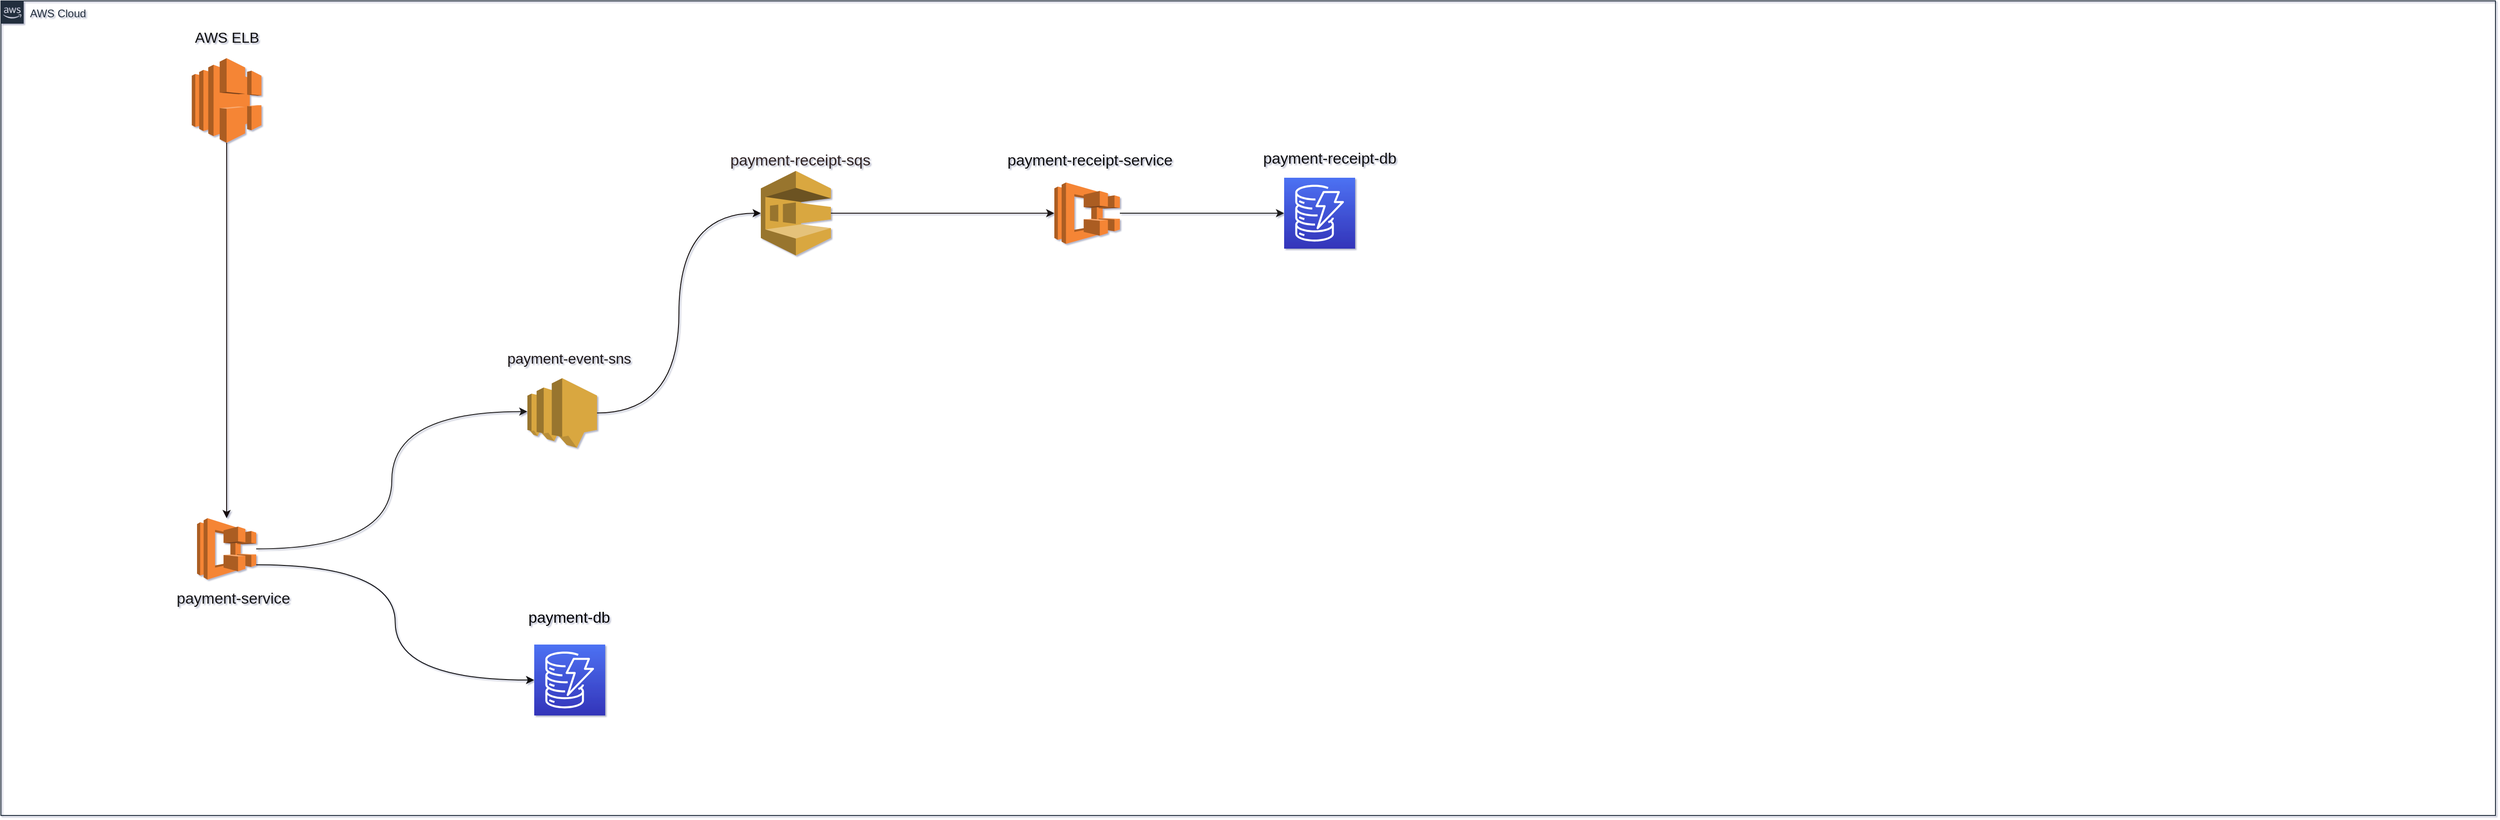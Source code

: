 <mxfile version="21.3.7" type="github">
  <diagram id="sx4DB-smJGjERo_jBSHq" name="Page-1">
    <mxGraphModel dx="3411" dy="2958" grid="0" gridSize="10" guides="1" tooltips="1" connect="1" arrows="1" fold="1" page="1" pageScale="1" pageWidth="827" pageHeight="1169" background="#FFFFFF" math="0" shadow="1">
      <root>
        <mxCell id="0" />
        <mxCell id="1" parent="0" />
        <mxCell id="05hHKeat-juu67TqZmML-76" value="AWS Cloud" style="points=[[0,0],[0.25,0],[0.5,0],[0.75,0],[1,0],[1,0.25],[1,0.5],[1,0.75],[1,1],[0.75,1],[0.5,1],[0.25,1],[0,1],[0,0.75],[0,0.5],[0,0.25]];outlineConnect=0;gradientColor=none;html=1;whiteSpace=wrap;fontSize=12;fontStyle=0;container=1;pointerEvents=0;collapsible=0;recursiveResize=0;shape=mxgraph.aws4.group;grIcon=mxgraph.aws4.group_aws_cloud_alt;strokeColor=#232F3E;fillColor=none;verticalAlign=top;align=left;spacingLeft=30;fontColor=#232F3E;dashed=0;rounded=1;" parent="1" vertex="1">
          <mxGeometry x="20" y="-170" width="2741" height="896" as="geometry" />
        </mxCell>
        <mxCell id="Bep4C9arfv8VF3FYXjHi-2" value="&lt;font style=&quot;font-size: 17px;&quot;&gt;payment-service&lt;/font&gt;" style="text;html=1;align=center;verticalAlign=middle;resizable=0;points=[];autosize=1;strokeColor=none;fillColor=none;fontColor=#151313;" parent="05hHKeat-juu67TqZmML-76" vertex="1">
          <mxGeometry x="187" y="648" width="135" height="20" as="geometry" />
        </mxCell>
        <mxCell id="gEH1WUusGIEwQWeTA551-2" style="edgeStyle=orthogonalEdgeStyle;orthogonalLoop=1;jettySize=auto;html=1;entryX=0;entryY=0.48;entryDx=0;entryDy=0;entryPerimeter=0;curved=1;strokeColor=#1d1b1b;" parent="05hHKeat-juu67TqZmML-76" source="Bep4C9arfv8VF3FYXjHi-3" target="Bep4C9arfv8VF3FYXjHi-16" edge="1">
          <mxGeometry relative="1" as="geometry" />
        </mxCell>
        <mxCell id="gEH1WUusGIEwQWeTA551-4" style="edgeStyle=orthogonalEdgeStyle;curved=1;orthogonalLoop=1;jettySize=auto;html=1;exitX=1;exitY=0.76;exitDx=0;exitDy=0;exitPerimeter=0;entryX=0;entryY=0.5;entryDx=0;entryDy=0;entryPerimeter=0;strokeColor=#0d0c0c;" parent="05hHKeat-juu67TqZmML-76" source="Bep4C9arfv8VF3FYXjHi-3" target="Bep4C9arfv8VF3FYXjHi-10" edge="1">
          <mxGeometry relative="1" as="geometry" />
        </mxCell>
        <mxCell id="Bep4C9arfv8VF3FYXjHi-3" value="" style="outlineConnect=0;dashed=0;verticalLabelPosition=bottom;verticalAlign=top;align=center;html=1;shape=mxgraph.aws3.ecs;fillColor=#F58534;gradientColor=none;fontSize=17;" parent="05hHKeat-juu67TqZmML-76" vertex="1">
          <mxGeometry x="215.5" y="569" width="65" height="67.5" as="geometry" />
        </mxCell>
        <mxCell id="Bep4C9arfv8VF3FYXjHi-4" value="payment-receipt-service" style="text;align=left;verticalAlign=top;resizable=0;points=[];autosize=1;strokeColor=none;fillColor=none;fontColor=#100f0f;labelBackgroundColor=none;labelBorderColor=none;fontSize=17;" parent="05hHKeat-juu67TqZmML-76" vertex="1">
          <mxGeometry x="1104" y="158" width="199" height="32" as="geometry" />
        </mxCell>
        <mxCell id="gEH1WUusGIEwQWeTA551-21" style="edgeStyle=orthogonalEdgeStyle;curved=1;orthogonalLoop=1;jettySize=auto;html=1;fontSize=17;strokeColor=#1d1b1b;" parent="05hHKeat-juu67TqZmML-76" source="Bep4C9arfv8VF3FYXjHi-5" target="gEH1WUusGIEwQWeTA551-16" edge="1">
          <mxGeometry relative="1" as="geometry" />
        </mxCell>
        <mxCell id="Bep4C9arfv8VF3FYXjHi-5" value="" style="outlineConnect=0;dashed=0;verticalLabelPosition=bottom;verticalAlign=top;align=center;html=1;shape=mxgraph.aws3.ecs;fillColor=#F58534;gradientColor=none;fontSize=17;" parent="05hHKeat-juu67TqZmML-76" vertex="1">
          <mxGeometry x="1157.5" y="199.75" width="72" height="67.5" as="geometry" />
        </mxCell>
        <mxCell id="Bep4C9arfv8VF3FYXjHi-10" value="" style="points=[[0,0,0],[0.25,0,0],[0.5,0,0],[0.75,0,0],[1,0,0],[0,1,0],[0.25,1,0],[0.5,1,0],[0.75,1,0],[1,1,0],[0,0.25,0],[0,0.5,0],[0,0.75,0],[1,0.25,0],[1,0.5,0],[1,0.75,0]];outlineConnect=0;fontColor=#232F3E;gradientColor=#4D72F3;gradientDirection=north;fillColor=#3334B9;strokeColor=#ffffff;dashed=0;verticalLabelPosition=bottom;verticalAlign=top;align=center;html=1;fontSize=12;fontStyle=0;aspect=fixed;shape=mxgraph.aws4.resourceIcon;resIcon=mxgraph.aws4.dynamodb;" parent="05hHKeat-juu67TqZmML-76" vertex="1">
          <mxGeometry x="586" y="708" width="78" height="78" as="geometry" />
        </mxCell>
        <mxCell id="05hHKeat-juu67TqZmML-3" value="&lt;font style=&quot;font-size: 16px;&quot;&gt;AWS ELB&lt;/font&gt;" style="text;html=1;align=center;verticalAlign=middle;resizable=0;points=[];autosize=1;strokeColor=none;fillColor=none;rounded=1;fontColor=#0d0c0c;" parent="05hHKeat-juu67TqZmML-76" vertex="1">
          <mxGeometry x="203.5" y="24" width="89" height="31" as="geometry" />
        </mxCell>
        <mxCell id="Bep4C9arfv8VF3FYXjHi-15" value="&lt;font style=&quot;font-size: 17px;&quot;&gt;payment-db&lt;/font&gt;" style="text;html=1;align=center;verticalAlign=middle;resizable=0;points=[];autosize=1;fontSize=14;labelBorderColor=none;labelBackgroundColor=none;fontColor=#000000;" parent="05hHKeat-juu67TqZmML-76" vertex="1">
          <mxGeometry x="570" y="663" width="108" height="32" as="geometry" />
        </mxCell>
        <mxCell id="gEH1WUusGIEwQWeTA551-6" style="edgeStyle=orthogonalEdgeStyle;curved=1;orthogonalLoop=1;jettySize=auto;html=1;entryX=0;entryY=0.5;entryDx=0;entryDy=0;entryPerimeter=0;fillColor=none;strokeColor=#121111;" parent="05hHKeat-juu67TqZmML-76" source="Bep4C9arfv8VF3FYXjHi-16" target="Bep4C9arfv8VF3FYXjHi-27" edge="1">
          <mxGeometry relative="1" as="geometry" />
        </mxCell>
        <mxCell id="Bep4C9arfv8VF3FYXjHi-16" value="" style="outlineConnect=0;dashed=0;verticalLabelPosition=bottom;verticalAlign=top;align=center;html=1;shape=mxgraph.aws3.sns;fillColor=#D9A741;gradientColor=none;fontSize=16;" parent="05hHKeat-juu67TqZmML-76" vertex="1">
          <mxGeometry x="578.5" y="415" width="76.5" height="76.5" as="geometry" />
        </mxCell>
        <mxCell id="Bep4C9arfv8VF3FYXjHi-21" value="payment-event-sns" style="text;html=1;align=center;verticalAlign=middle;resizable=0;points=[];autosize=1;strokeColor=none;fillColor=none;fontSize=16;fontColor=#1c1717;" parent="05hHKeat-juu67TqZmML-76" vertex="1">
          <mxGeometry x="546.5" y="377" width="154" height="31" as="geometry" />
        </mxCell>
        <mxCell id="gEH1WUusGIEwQWeTA551-9" style="edgeStyle=orthogonalEdgeStyle;curved=1;orthogonalLoop=1;jettySize=auto;html=1;exitX=1;exitY=0.5;exitDx=0;exitDy=0;exitPerimeter=0;entryX=0;entryY=0.5;entryDx=0;entryDy=0;entryPerimeter=0;fontSize=17;strokeColor=#1c1717;" parent="05hHKeat-juu67TqZmML-76" source="Bep4C9arfv8VF3FYXjHi-27" target="Bep4C9arfv8VF3FYXjHi-5" edge="1">
          <mxGeometry relative="1" as="geometry" />
        </mxCell>
        <mxCell id="Bep4C9arfv8VF3FYXjHi-27" value="" style="outlineConnect=0;dashed=0;verticalLabelPosition=bottom;verticalAlign=top;align=center;html=1;shape=mxgraph.aws3.sqs;fillColor=#D9A741;gradientColor=none;fontSize=16;" parent="05hHKeat-juu67TqZmML-76" vertex="1">
          <mxGeometry x="835" y="187" width="77" height="93" as="geometry" />
        </mxCell>
        <mxCell id="gEH1WUusGIEwQWeTA551-8" value="payment-receipt-sqs" style="text;html=1;align=center;verticalAlign=middle;resizable=0;points=[];autosize=1;strokeColor=none;fillColor=none;fontSize=17;fontColor=#2f2323;" parent="05hHKeat-juu67TqZmML-76" vertex="1">
          <mxGeometry x="792" y="160" width="172" height="32" as="geometry" />
        </mxCell>
        <mxCell id="gEH1WUusGIEwQWeTA551-16" value="" style="points=[[0,0,0],[0.25,0,0],[0.5,0,0],[0.75,0,0],[1,0,0],[0,1,0],[0.25,1,0],[0.5,1,0],[0.75,1,0],[1,1,0],[0,0.25,0],[0,0.5,0],[0,0.75,0],[1,0.25,0],[1,0.5,0],[1,0.75,0]];outlineConnect=0;fontColor=#232F3E;gradientColor=#4D72F3;gradientDirection=north;fillColor=#3334B9;strokeColor=#ffffff;dashed=0;verticalLabelPosition=bottom;verticalAlign=top;align=center;html=1;fontSize=12;fontStyle=0;aspect=fixed;shape=mxgraph.aws4.resourceIcon;resIcon=mxgraph.aws4.dynamodb;" parent="05hHKeat-juu67TqZmML-76" vertex="1">
          <mxGeometry x="1410" y="194.5" width="78" height="78" as="geometry" />
        </mxCell>
        <mxCell id="7fKdkNB14uINhyLDWxXF-10" style="edgeStyle=orthogonalEdgeStyle;rounded=0;orthogonalLoop=1;jettySize=auto;html=1;labelBackgroundColor=none;fontColor=none;noLabel=1;strokeColor=#171111;" parent="05hHKeat-juu67TqZmML-76" source="7fKdkNB14uINhyLDWxXF-7" target="Bep4C9arfv8VF3FYXjHi-3" edge="1">
          <mxGeometry relative="1" as="geometry" />
        </mxCell>
        <mxCell id="7fKdkNB14uINhyLDWxXF-7" value="" style="outlineConnect=0;dashed=0;verticalLabelPosition=bottom;verticalAlign=top;align=center;html=1;shape=mxgraph.aws3.elastic_load_balancing;fillColor=#F58534;gradientColor=none;" parent="05hHKeat-juu67TqZmML-76" vertex="1">
          <mxGeometry x="209.75" y="63" width="76.5" height="93" as="geometry" />
        </mxCell>
        <mxCell id="NVuwg_ga8I90dutKqnKQ-1" value="payment-receipt-db" style="text;align=left;verticalAlign=top;resizable=0;points=[];autosize=1;strokeColor=none;fillColor=none;fontColor=#100f0f;labelBackgroundColor=none;labelBorderColor=none;fontSize=17;" parent="05hHKeat-juu67TqZmML-76" vertex="1">
          <mxGeometry x="1385" y="156" width="164" height="32" as="geometry" />
        </mxCell>
      </root>
    </mxGraphModel>
  </diagram>
</mxfile>
